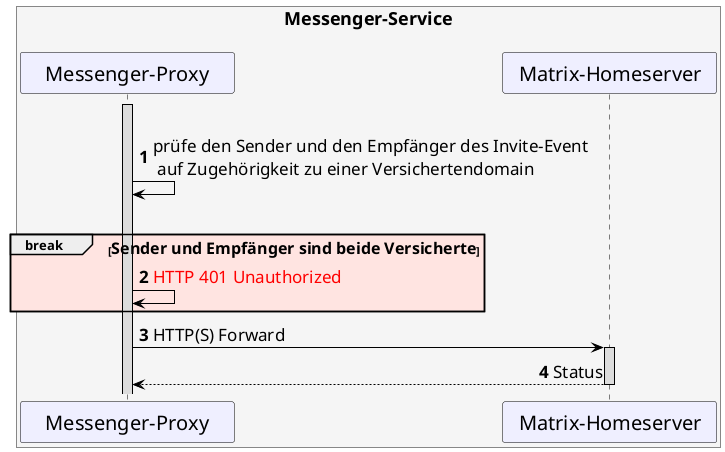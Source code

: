 /' 
# TI-Messenger 1.1
# TI-Messenger-Dienst
# UC - XXX
# Sequence Diagram
# Name: Versichertenzugehörigkeit prüfen
'/

@startuml
skinparam sequenceMessageAlign direction
skinparam minClassWidth 200
skinparam BoxPadding 1
skinparam sequenceReferenceHeaderBackgroundColor palegreen
scale max 2048 width

skinparam sequence {
ArrowColor black
ArrowFontSize 17
ActorBorderColor black
LifeLineBorderColor black
LifeLineBackgroundColor Gainsboro

ParticipantBorderColor Motivation
ParticipantBackgroundColor Motivation
ParticipantFontSize 20
ParticipantFontColor black
ParticipantBorderColor Black
ParticipantBackgroundColor MOTIVATION

ActorBackgroundColor Gainsboro
ActorFontColor black
ActorFontSize 20

}

autonumber

    box <size:18>Messenger-Service\n#WhiteSmoke
    participant MP as "Messenger-Proxy"
    participant MH as "Matrix-Homeserver"
    end box


|||
Activate MP
MP->MP: prüfe den Sender und den Empfänger des Invite-Event\n auf Zugehörigkeit zu einer Versichertendomain 
|||
break #MistyRose <size:16>Sender und Empfänger sind beide Versicherte</size> 
MP->MP: <font color=red>HTTP 401 Unauthorized</font>
end

MP->MH: HTTP(S) Forward
Activate MH
MH-->MP: Status
Deactivate MH

@enduml
